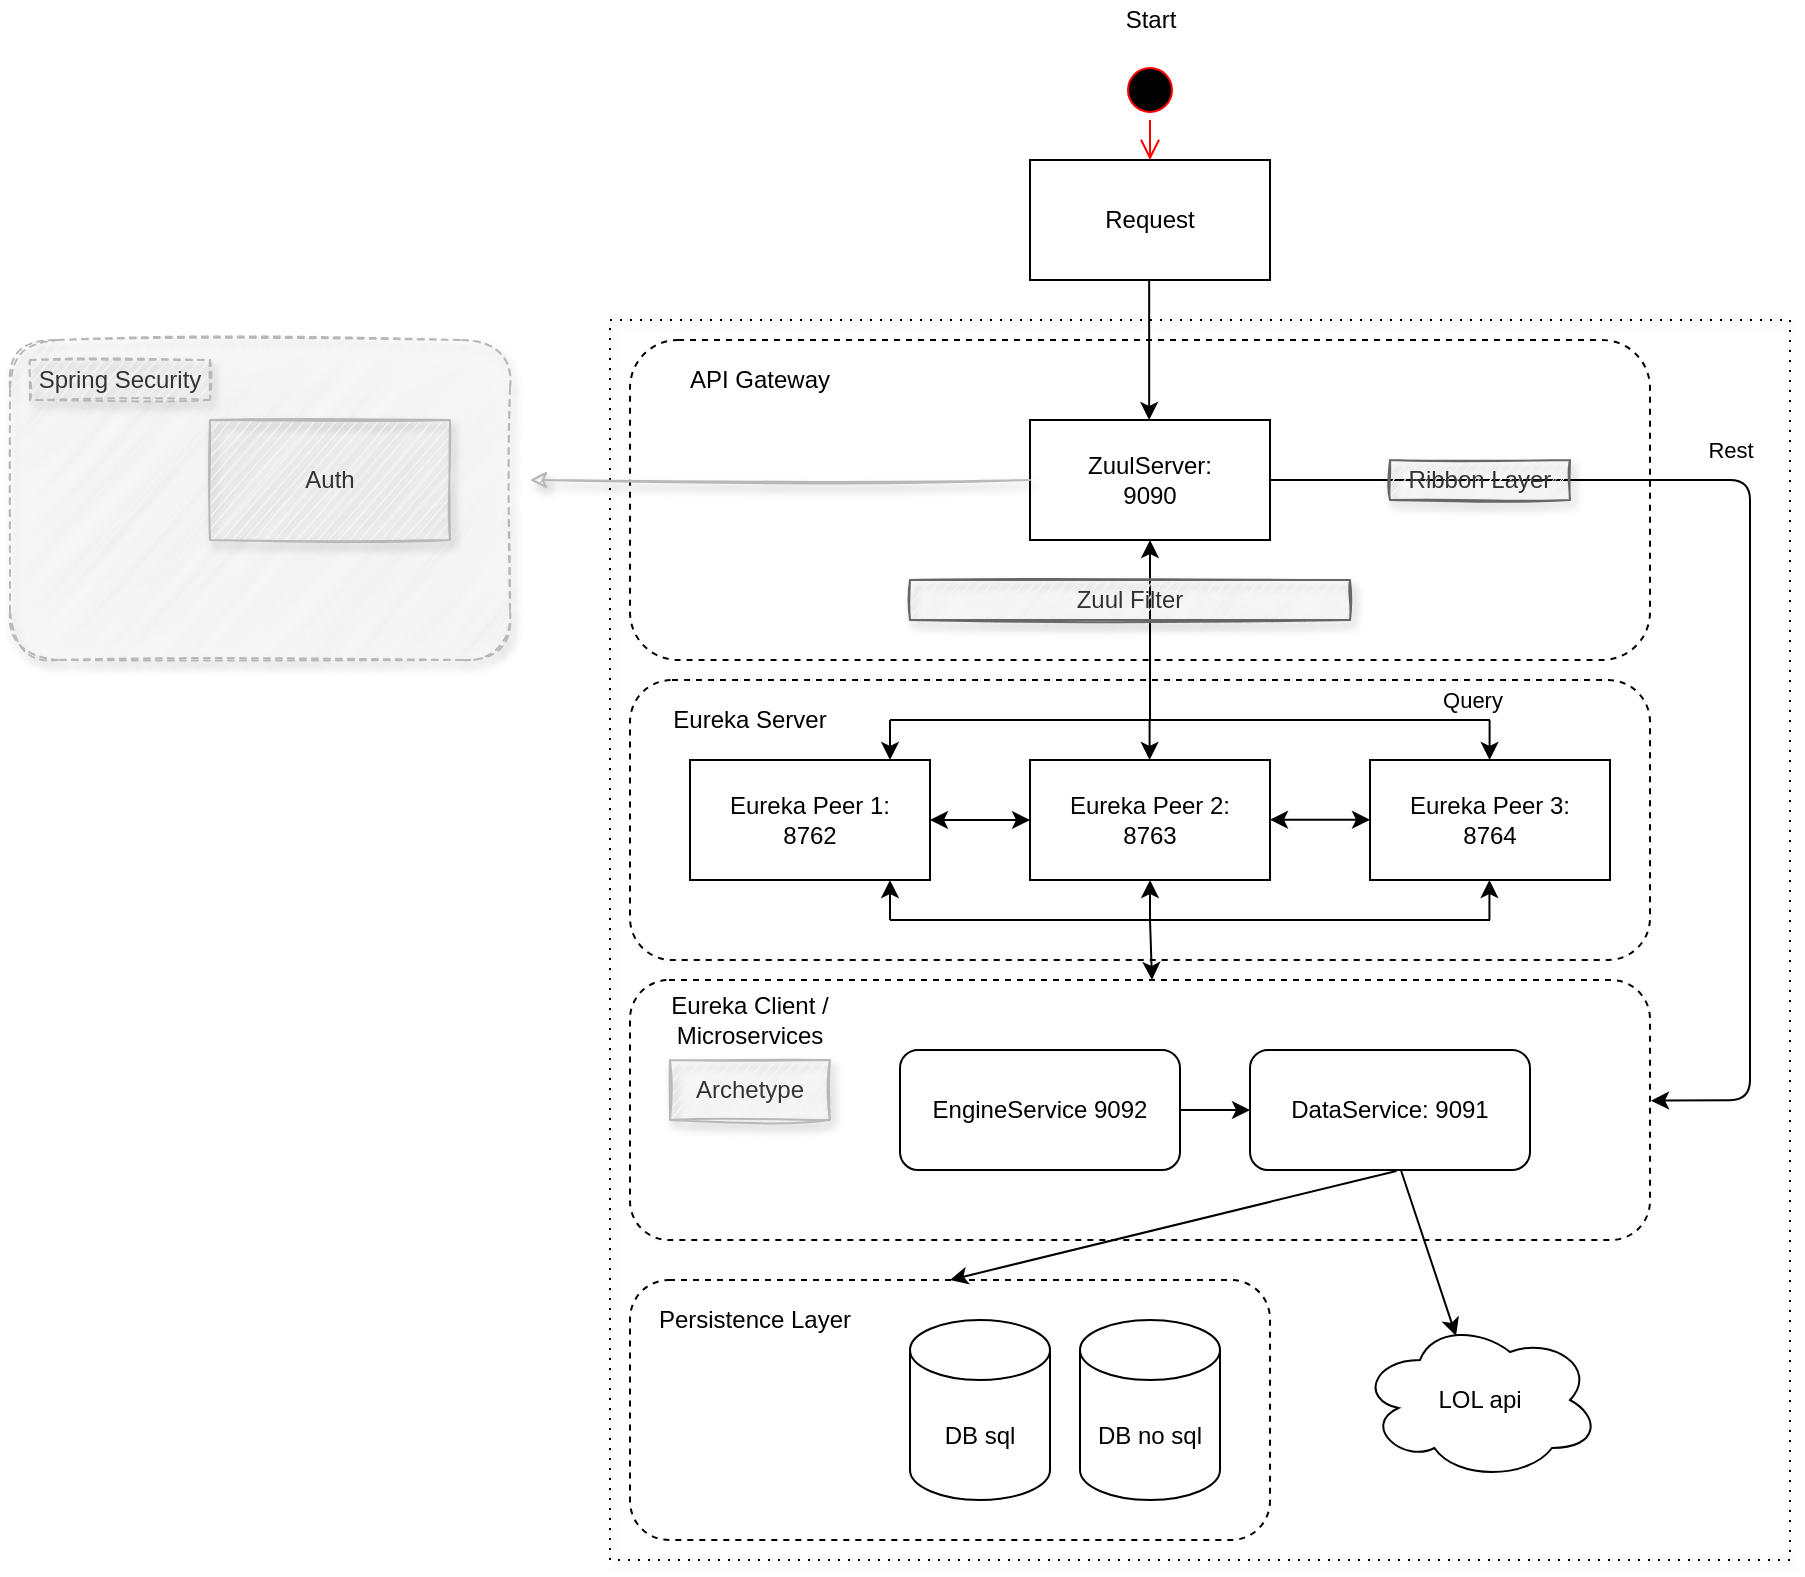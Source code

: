 <mxfile version="14.9.8" type="device"><diagram id="ADqJOSs76va5AYcZbcXi" name="Page-1"><mxGraphModel dx="1685" dy="937" grid="1" gridSize="10" guides="1" tooltips="1" connect="1" arrows="1" fold="1" page="1" pageScale="1" pageWidth="850" pageHeight="1100" math="0" shadow="0"><root><mxCell id="0"/><mxCell id="1" parent="0"/><mxCell id="OT45Ef1ujyDeMO4spHou-1" value="" style="rounded=0;whiteSpace=wrap;html=1;shadow=1;sketch=0;fillColor=none;dashed=1;dashPattern=1 4;" vertex="1" parent="1"><mxGeometry x="710" y="720" width="590" height="620" as="geometry"/></mxCell><mxCell id="OT45Ef1ujyDeMO4spHou-2" value="" style="rounded=1;whiteSpace=wrap;html=1;dashed=1;" vertex="1" parent="1"><mxGeometry x="720" y="1200" width="320" height="130" as="geometry"/></mxCell><mxCell id="OT45Ef1ujyDeMO4spHou-3" value="" style="rounded=1;whiteSpace=wrap;html=1;dashed=1;" vertex="1" parent="1"><mxGeometry x="720" y="1050" width="510" height="130" as="geometry"/></mxCell><mxCell id="OT45Ef1ujyDeMO4spHou-4" value="" style="rounded=1;whiteSpace=wrap;html=1;dashed=1;" vertex="1" parent="1"><mxGeometry x="720" y="730" width="510" height="160" as="geometry"/></mxCell><mxCell id="OT45Ef1ujyDeMO4spHou-5" value="" style="rounded=1;whiteSpace=wrap;html=1;dashed=1;" vertex="1" parent="1"><mxGeometry x="720" y="900" width="510" height="140" as="geometry"/></mxCell><mxCell id="OT45Ef1ujyDeMO4spHou-6" value="ZuulServer:&lt;br&gt;9090" style="rounded=0;whiteSpace=wrap;html=1;" vertex="1" parent="1"><mxGeometry x="920" y="770" width="120" height="60" as="geometry"/></mxCell><mxCell id="OT45Ef1ujyDeMO4spHou-7" value="" style="endArrow=classic;html=1;" edge="1" parent="1"><mxGeometry width="50" height="50" relative="1" as="geometry"><mxPoint x="979.58" y="700" as="sourcePoint"/><mxPoint x="979.58" y="770" as="targetPoint"/></mxGeometry></mxCell><mxCell id="OT45Ef1ujyDeMO4spHou-8" value="Eureka Peer 1:&lt;br&gt;8762" style="rounded=0;whiteSpace=wrap;html=1;" vertex="1" parent="1"><mxGeometry x="750" y="940" width="120" height="60" as="geometry"/></mxCell><mxCell id="OT45Ef1ujyDeMO4spHou-9" value="&lt;span&gt;Eureka Peer 2:&lt;br&gt;8763&lt;/span&gt;" style="rounded=0;whiteSpace=wrap;html=1;" vertex="1" parent="1"><mxGeometry x="920" y="940" width="120" height="60" as="geometry"/></mxCell><mxCell id="OT45Ef1ujyDeMO4spHou-10" value="&lt;span&gt;Eureka Peer 3:&lt;br&gt;8764&lt;/span&gt;" style="rounded=0;whiteSpace=wrap;html=1;" vertex="1" parent="1"><mxGeometry x="1090" y="940" width="120" height="60" as="geometry"/></mxCell><mxCell id="OT45Ef1ujyDeMO4spHou-11" value="" style="endArrow=classic;startArrow=classic;html=1;exitX=1;exitY=0.5;exitDx=0;exitDy=0;entryX=0;entryY=0.5;entryDx=0;entryDy=0;" edge="1" parent="1" source="OT45Ef1ujyDeMO4spHou-8" target="OT45Ef1ujyDeMO4spHou-9"><mxGeometry width="50" height="50" relative="1" as="geometry"><mxPoint x="1000" y="970" as="sourcePoint"/><mxPoint x="910" y="970" as="targetPoint"/></mxGeometry></mxCell><mxCell id="OT45Ef1ujyDeMO4spHou-12" value="" style="endArrow=classic;startArrow=classic;html=1;exitX=1;exitY=0.5;exitDx=0;exitDy=0;entryX=0;entryY=0.5;entryDx=0;entryDy=0;" edge="1" parent="1"><mxGeometry width="50" height="50" relative="1" as="geometry"><mxPoint x="1040" y="969.88" as="sourcePoint"/><mxPoint x="1090" y="969.88" as="targetPoint"/></mxGeometry></mxCell><mxCell id="OT45Ef1ujyDeMO4spHou-13" value="Eureka Server" style="text;html=1;strokeColor=none;fillColor=none;align=center;verticalAlign=middle;whiteSpace=wrap;rounded=0;dashed=1;" vertex="1" parent="1"><mxGeometry x="730" y="910" width="100" height="20" as="geometry"/></mxCell><mxCell id="OT45Ef1ujyDeMO4spHou-14" value="EngineService 9092" style="rounded=1;whiteSpace=wrap;html=1;" vertex="1" parent="1"><mxGeometry x="855" y="1085" width="140" height="60" as="geometry"/></mxCell><mxCell id="OT45Ef1ujyDeMO4spHou-15" value="API Gateway" style="text;html=1;strokeColor=none;fillColor=none;align=center;verticalAlign=middle;whiteSpace=wrap;rounded=0;dashed=1;" vertex="1" parent="1"><mxGeometry x="740" y="740" width="90" height="20" as="geometry"/></mxCell><mxCell id="OT45Ef1ujyDeMO4spHou-16" value="DB no sql" style="shape=cylinder3;whiteSpace=wrap;html=1;boundedLbl=1;backgroundOutline=1;size=15;" vertex="1" parent="1"><mxGeometry x="945" y="1220" width="70" height="90" as="geometry"/></mxCell><mxCell id="OT45Ef1ujyDeMO4spHou-17" value="Eureka Client&amp;nbsp;/ Microservices" style="text;html=1;strokeColor=none;fillColor=none;align=center;verticalAlign=middle;whiteSpace=wrap;rounded=0;dashed=1;" vertex="1" parent="1"><mxGeometry x="735" y="1060" width="90" height="20" as="geometry"/></mxCell><mxCell id="OT45Ef1ujyDeMO4spHou-18" value="" style="endArrow=classic;html=1;entryX=1.001;entryY=0.464;entryDx=0;entryDy=0;exitX=1;exitY=0.5;exitDx=0;exitDy=0;entryPerimeter=0;" edge="1" parent="1" source="OT45Ef1ujyDeMO4spHou-6" target="OT45Ef1ujyDeMO4spHou-3"><mxGeometry width="50" height="50" relative="1" as="geometry"><mxPoint x="960" y="930" as="sourcePoint"/><mxPoint x="1010" y="880" as="targetPoint"/><Array as="points"><mxPoint x="1280" y="800"/><mxPoint x="1280" y="1110"/></Array></mxGeometry></mxCell><mxCell id="OT45Ef1ujyDeMO4spHou-19" value="Rest" style="edgeLabel;html=1;align=center;verticalAlign=middle;resizable=0;points=[];" vertex="1" connectable="0" parent="OT45Ef1ujyDeMO4spHou-18"><mxGeometry x="-0.232" relative="1" as="geometry"><mxPoint y="-15" as="offset"/></mxGeometry></mxCell><mxCell id="OT45Ef1ujyDeMO4spHou-20" value="Request" style="rounded=0;whiteSpace=wrap;html=1;" vertex="1" parent="1"><mxGeometry x="920" y="640" width="120" height="60" as="geometry"/></mxCell><mxCell id="OT45Ef1ujyDeMO4spHou-21" value="" style="rounded=1;whiteSpace=wrap;html=1;dashed=1;fillColor=#f5f5f5;fontColor=#333333;strokeColor=#B8B8B8;shadow=1;sketch=1;" vertex="1" parent="1"><mxGeometry x="410" y="730" width="250" height="160" as="geometry"/></mxCell><mxCell id="OT45Ef1ujyDeMO4spHou-22" value="Auth" style="rounded=0;whiteSpace=wrap;html=1;fillColor=#f5f5f5;fontColor=#333333;strokeColor=#B8B8B8;shadow=1;sketch=1;" vertex="1" parent="1"><mxGeometry x="510" y="770" width="120" height="60" as="geometry"/></mxCell><mxCell id="OT45Ef1ujyDeMO4spHou-23" value="Spring Security" style="text;html=1;fillColor=#f5f5f5;align=center;verticalAlign=middle;whiteSpace=wrap;rounded=0;dashed=1;fontColor=#333333;strokeColor=#B8B8B8;shadow=1;sketch=1;" vertex="1" parent="1"><mxGeometry x="420" y="740" width="90" height="20" as="geometry"/></mxCell><mxCell id="OT45Ef1ujyDeMO4spHou-24" value="" style="endArrow=classic;html=1;exitX=0;exitY=0.5;exitDx=0;exitDy=0;fillColor=#f5f5f5;strokeColor=#B8B8B8;shadow=1;sketch=1;" edge="1" parent="1" source="OT45Ef1ujyDeMO4spHou-6"><mxGeometry width="50" height="50" relative="1" as="geometry"><mxPoint x="790" y="800" as="sourcePoint"/><mxPoint x="670" y="800" as="targetPoint"/></mxGeometry></mxCell><mxCell id="OT45Ef1ujyDeMO4spHou-25" value="" style="ellipse;html=1;shape=startState;fillColor=#000000;strokeColor=#ff0000;" vertex="1" parent="1"><mxGeometry x="965" y="590" width="30" height="30" as="geometry"/></mxCell><mxCell id="OT45Ef1ujyDeMO4spHou-26" value="" style="edgeStyle=orthogonalEdgeStyle;html=1;verticalAlign=bottom;endArrow=open;endSize=8;strokeColor=#ff0000;" edge="1" parent="1" source="OT45Ef1ujyDeMO4spHou-25"><mxGeometry relative="1" as="geometry"><mxPoint x="980" y="640" as="targetPoint"/></mxGeometry></mxCell><mxCell id="OT45Ef1ujyDeMO4spHou-27" value="Start&lt;br&gt;" style="text;html=1;align=center;verticalAlign=middle;resizable=0;points=[];autosize=1;strokeColor=none;" vertex="1" parent="1"><mxGeometry x="960" y="560" width="40" height="20" as="geometry"/></mxCell><mxCell id="OT45Ef1ujyDeMO4spHou-28" value="" style="endArrow=classic;html=1;" edge="1" parent="1"><mxGeometry width="50" height="50" relative="1" as="geometry"><mxPoint x="1149.8" y="920" as="sourcePoint"/><mxPoint x="1149.8" y="940" as="targetPoint"/></mxGeometry></mxCell><mxCell id="OT45Ef1ujyDeMO4spHou-29" value="" style="endArrow=classic;html=1;" edge="1" parent="1"><mxGeometry width="50" height="50" relative="1" as="geometry"><mxPoint x="979.8" y="920" as="sourcePoint"/><mxPoint x="979.8" y="940" as="targetPoint"/></mxGeometry></mxCell><mxCell id="OT45Ef1ujyDeMO4spHou-30" value="" style="endArrow=classic;html=1;" edge="1" parent="1"><mxGeometry width="50" height="50" relative="1" as="geometry"><mxPoint x="850" y="920" as="sourcePoint"/><mxPoint x="850" y="940" as="targetPoint"/></mxGeometry></mxCell><mxCell id="OT45Ef1ujyDeMO4spHou-31" value="" style="endArrow=classic;html=1;" edge="1" parent="1"><mxGeometry width="50" height="50" relative="1" as="geometry"><mxPoint x="850" y="1020" as="sourcePoint"/><mxPoint x="850" y="1000" as="targetPoint"/></mxGeometry></mxCell><mxCell id="OT45Ef1ujyDeMO4spHou-32" value="" style="endArrow=none;html=1;" edge="1" parent="1"><mxGeometry width="50" height="50" relative="1" as="geometry"><mxPoint x="850" y="920" as="sourcePoint"/><mxPoint x="1150" y="920" as="targetPoint"/></mxGeometry></mxCell><mxCell id="OT45Ef1ujyDeMO4spHou-33" value="Query" style="edgeLabel;html=1;align=center;verticalAlign=middle;resizable=0;points=[];" vertex="1" connectable="0" parent="OT45Ef1ujyDeMO4spHou-32"><mxGeometry x="0.404" y="1" relative="1" as="geometry"><mxPoint x="80" y="-9" as="offset"/></mxGeometry></mxCell><mxCell id="OT45Ef1ujyDeMO4spHou-34" value="" style="endArrow=classic;html=1;entryX=0.5;entryY=1;entryDx=0;entryDy=0;" edge="1" parent="1" target="OT45Ef1ujyDeMO4spHou-6"><mxGeometry width="50" height="50" relative="1" as="geometry"><mxPoint x="980" y="920" as="sourcePoint"/><mxPoint x="910" y="840" as="targetPoint"/></mxGeometry></mxCell><mxCell id="OT45Ef1ujyDeMO4spHou-35" value="" style="endArrow=classic;html=1;" edge="1" parent="1"><mxGeometry width="50" height="50" relative="1" as="geometry"><mxPoint x="980" y="1020" as="sourcePoint"/><mxPoint x="980" y="1000" as="targetPoint"/></mxGeometry></mxCell><mxCell id="OT45Ef1ujyDeMO4spHou-36" value="" style="endArrow=classic;html=1;" edge="1" parent="1"><mxGeometry width="50" height="50" relative="1" as="geometry"><mxPoint x="1149.71" y="1020" as="sourcePoint"/><mxPoint x="1149.71" y="1000" as="targetPoint"/></mxGeometry></mxCell><mxCell id="OT45Ef1ujyDeMO4spHou-37" value="" style="endArrow=none;html=1;" edge="1" parent="1"><mxGeometry width="50" height="50" relative="1" as="geometry"><mxPoint x="850" y="1020" as="sourcePoint"/><mxPoint x="1150" y="1020" as="targetPoint"/></mxGeometry></mxCell><mxCell id="OT45Ef1ujyDeMO4spHou-38" value="Persistence Layer" style="text;html=1;strokeColor=none;fillColor=none;align=center;verticalAlign=middle;whiteSpace=wrap;rounded=0;dashed=1;" vertex="1" parent="1"><mxGeometry x="730" y="1210" width="105" height="20" as="geometry"/></mxCell><mxCell id="OT45Ef1ujyDeMO4spHou-39" value="Zuul Filter" style="rounded=0;whiteSpace=wrap;html=1;shadow=1;sketch=1;strokeColor=#666666;fillColor=#f5f5f5;fontColor=#333333;" vertex="1" parent="1"><mxGeometry x="860" y="850" width="220" height="20" as="geometry"/></mxCell><mxCell id="OT45Ef1ujyDeMO4spHou-40" value="Ribbon Layer" style="rounded=0;whiteSpace=wrap;html=1;shadow=1;sketch=1;strokeColor=#666666;fillColor=#f5f5f5;fontColor=#333333;" vertex="1" parent="1"><mxGeometry x="1100" y="790" width="90" height="20" as="geometry"/></mxCell><mxCell id="OT45Ef1ujyDeMO4spHou-41" value="Archetype" style="rounded=0;whiteSpace=wrap;html=1;fillColor=#f5f5f5;fontColor=#333333;strokeColor=#B8B8B8;shadow=1;sketch=1;" vertex="1" parent="1"><mxGeometry x="740" y="1090" width="80" height="30" as="geometry"/></mxCell><mxCell id="OT45Ef1ujyDeMO4spHou-42" value="DataService: 9091" style="rounded=1;whiteSpace=wrap;html=1;" vertex="1" parent="1"><mxGeometry x="1030" y="1085" width="140" height="60" as="geometry"/></mxCell><mxCell id="OT45Ef1ujyDeMO4spHou-43" value="" style="endArrow=classic;html=1;" edge="1" parent="1"><mxGeometry width="50" height="50" relative="1" as="geometry"><mxPoint x="980" y="1020" as="sourcePoint"/><mxPoint x="981" y="1050" as="targetPoint"/></mxGeometry></mxCell><mxCell id="OT45Ef1ujyDeMO4spHou-44" value="DB sql" style="shape=cylinder3;whiteSpace=wrap;html=1;boundedLbl=1;backgroundOutline=1;size=15;" vertex="1" parent="1"><mxGeometry x="860" y="1220" width="70" height="90" as="geometry"/></mxCell><mxCell id="OT45Ef1ujyDeMO4spHou-45" value="LOL api" style="ellipse;shape=cloud;whiteSpace=wrap;html=1;" vertex="1" parent="1"><mxGeometry x="1085" y="1220" width="120" height="80" as="geometry"/></mxCell><mxCell id="OT45Ef1ujyDeMO4spHou-47" value="" style="endArrow=classic;html=1;exitX=0.54;exitY=1.008;exitDx=0;exitDy=0;exitPerimeter=0;entryX=0.4;entryY=0.1;entryDx=0;entryDy=0;entryPerimeter=0;" edge="1" parent="1" source="OT45Ef1ujyDeMO4spHou-42" target="OT45Ef1ujyDeMO4spHou-45"><mxGeometry width="50" height="50" relative="1" as="geometry"><mxPoint x="630" y="1140" as="sourcePoint"/><mxPoint x="680" y="1090" as="targetPoint"/></mxGeometry></mxCell><mxCell id="OT45Ef1ujyDeMO4spHou-48" value="" style="endArrow=classic;html=1;exitX=0.523;exitY=1.008;exitDx=0;exitDy=0;exitPerimeter=0;" edge="1" parent="1" source="OT45Ef1ujyDeMO4spHou-42"><mxGeometry width="50" height="50" relative="1" as="geometry"><mxPoint x="640" y="1230" as="sourcePoint"/><mxPoint x="880" y="1200" as="targetPoint"/></mxGeometry></mxCell><mxCell id="OT45Ef1ujyDeMO4spHou-49" value="" style="endArrow=classic;html=1;exitX=1;exitY=0.5;exitDx=0;exitDy=0;entryX=0;entryY=0.5;entryDx=0;entryDy=0;" edge="1" parent="1" source="OT45Ef1ujyDeMO4spHou-14" target="OT45Ef1ujyDeMO4spHou-42"><mxGeometry width="50" height="50" relative="1" as="geometry"><mxPoint x="520" y="1150" as="sourcePoint"/><mxPoint x="570" y="1100" as="targetPoint"/></mxGeometry></mxCell></root></mxGraphModel></diagram></mxfile>